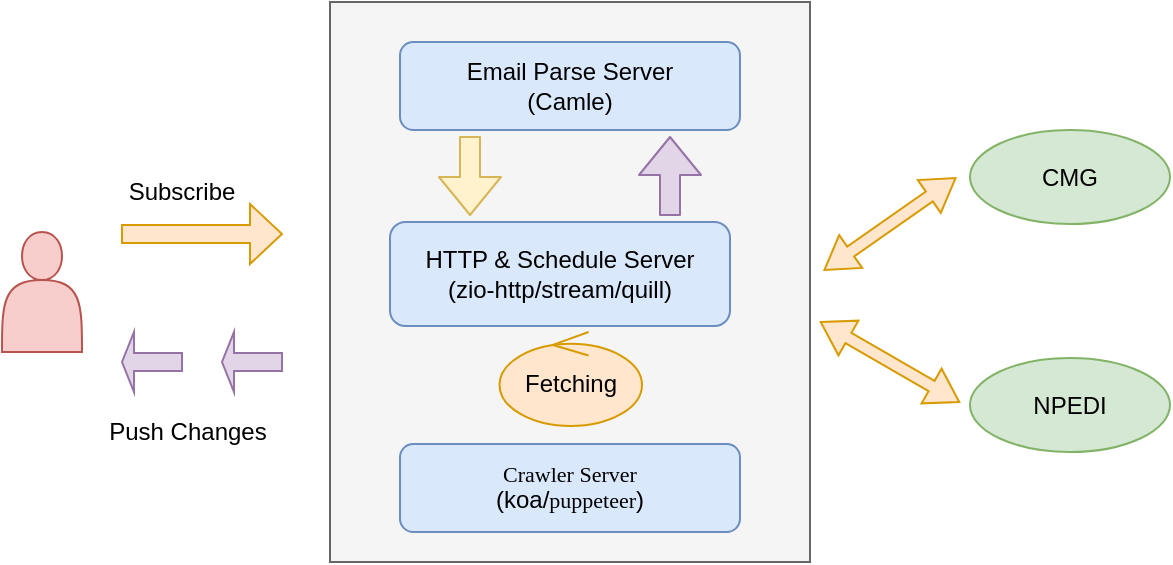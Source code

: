 <mxfile version="14.5.1" type="device" pages="2"><diagram id="C5RBs43oDa-KdzZeNtuy" name="full"><mxGraphModel dx="1285" dy="609" grid="0" gridSize="10" guides="1" tooltips="1" connect="1" arrows="1" fold="1" page="0" pageScale="1" pageWidth="827" pageHeight="1169" math="0" shadow="0"><root><mxCell id="WIyWlLk6GJQsqaUBKTNV-0"/><mxCell id="WIyWlLk6GJQsqaUBKTNV-1" parent="WIyWlLk6GJQsqaUBKTNV-0"/><mxCell id="VNQuZ3W_LOYC1Lh5mHfU-0" value="" style="rounded=0;whiteSpace=wrap;html=1;fillColor=#f5f5f5;strokeColor=#666666;fontColor=#333333;" vertex="1" parent="WIyWlLk6GJQsqaUBKTNV-1"><mxGeometry x="40" y="108" width="240" height="280" as="geometry"/></mxCell><mxCell id="VNQuZ3W_LOYC1Lh5mHfU-18" value="NPEDI" style="ellipse;whiteSpace=wrap;html=1;fillColor=#d5e8d4;strokeColor=#82b366;" vertex="1" parent="WIyWlLk6GJQsqaUBKTNV-1"><mxGeometry x="360" y="286" width="100" height="47" as="geometry"/></mxCell><mxCell id="VNQuZ3W_LOYC1Lh5mHfU-22" value="" style="shape=actor;whiteSpace=wrap;html=1;fillColor=#f8cecc;strokeColor=#b85450;" vertex="1" parent="WIyWlLk6GJQsqaUBKTNV-1"><mxGeometry x="-124" y="223" width="40" height="60" as="geometry"/></mxCell><mxCell id="VNQuZ3W_LOYC1Lh5mHfU-23" value="" style="shape=singleArrow;whiteSpace=wrap;html=1;fillColor=#ffe6cc;strokeColor=#d79b00;" vertex="1" parent="WIyWlLk6GJQsqaUBKTNV-1"><mxGeometry x="-64" y="209" width="80" height="30" as="geometry"/></mxCell><mxCell id="VNQuZ3W_LOYC1Lh5mHfU-24" value="" style="shape=singleArrow;whiteSpace=wrap;html=1;rotation=-180;fillColor=#e1d5e7;strokeColor=#9673a6;" vertex="1" parent="WIyWlLk6GJQsqaUBKTNV-1"><mxGeometry x="-64" y="273" width="30" height="30" as="geometry"/></mxCell><mxCell id="VNQuZ3W_LOYC1Lh5mHfU-26" value="Subscribe" style="text;html=1;strokeColor=none;fillColor=none;align=center;verticalAlign=middle;whiteSpace=wrap;rounded=0;" vertex="1" parent="WIyWlLk6GJQsqaUBKTNV-1"><mxGeometry x="-54" y="193" width="40" height="20" as="geometry"/></mxCell><mxCell id="VNQuZ3W_LOYC1Lh5mHfU-27" value="" style="shape=singleArrow;whiteSpace=wrap;html=1;rotation=-180;fillColor=#e1d5e7;strokeColor=#9673a6;" vertex="1" parent="WIyWlLk6GJQsqaUBKTNV-1"><mxGeometry x="-14" y="273" width="30" height="30" as="geometry"/></mxCell><mxCell id="VNQuZ3W_LOYC1Lh5mHfU-28" value="Push Changes" style="text;html=1;strokeColor=none;fillColor=none;align=center;verticalAlign=middle;whiteSpace=wrap;rounded=0;" vertex="1" parent="WIyWlLk6GJQsqaUBKTNV-1"><mxGeometry x="-81" y="313" width="100" height="20" as="geometry"/></mxCell><mxCell id="VNQuZ3W_LOYC1Lh5mHfU-30" value="Email Parse Server&lt;br&gt;(Camle)" style="rounded=1;whiteSpace=wrap;html=1;fillColor=#dae8fc;strokeColor=#6c8ebf;" vertex="1" parent="WIyWlLk6GJQsqaUBKTNV-1"><mxGeometry x="75" y="128" width="170" height="44" as="geometry"/></mxCell><mxCell id="VNQuZ3W_LOYC1Lh5mHfU-31" value="HTTP &amp;amp; Schedule Server&lt;br&gt;(zio-http/stream/quill)" style="rounded=1;whiteSpace=wrap;html=1;fillColor=#dae8fc;strokeColor=#6c8ebf;" vertex="1" parent="WIyWlLk6GJQsqaUBKTNV-1"><mxGeometry x="70" y="218" width="170" height="52" as="geometry"/></mxCell><mxCell id="VNQuZ3W_LOYC1Lh5mHfU-32" value="&lt;p class=&quot;p1&quot; style=&quot;margin: 0px ; font-stretch: normal ; font-size: 11px ; line-height: normal ; font-family: &amp;#34;menlo&amp;#34;&quot;&gt;&lt;span class=&quot;s1&quot;&gt;Crawler Server&lt;/span&gt;&lt;/p&gt;(koa/&lt;span style=&quot;font-family: &amp;#34;menlo&amp;#34; ; font-size: 11px&quot;&gt;puppeteer&lt;/span&gt;&lt;span&gt;)&lt;/span&gt;" style="rounded=1;whiteSpace=wrap;html=1;fillColor=#dae8fc;strokeColor=#6c8ebf;" vertex="1" parent="WIyWlLk6GJQsqaUBKTNV-1"><mxGeometry x="75" y="329" width="170" height="44" as="geometry"/></mxCell><mxCell id="VNQuZ3W_LOYC1Lh5mHfU-34" value="" style="shape=flexArrow;endArrow=classic;html=1;fillColor=#fff2cc;strokeColor=#d6b656;" edge="1" parent="WIyWlLk6GJQsqaUBKTNV-1"><mxGeometry width="50" height="50" relative="1" as="geometry"><mxPoint x="110" y="175" as="sourcePoint"/><mxPoint x="110" y="215" as="targetPoint"/></mxGeometry></mxCell><mxCell id="VNQuZ3W_LOYC1Lh5mHfU-36" value="" style="shape=flexArrow;endArrow=classic;html=1;fillColor=#e1d5e7;strokeColor=#9673a6;" edge="1" parent="WIyWlLk6GJQsqaUBKTNV-1"><mxGeometry width="50" height="50" relative="1" as="geometry"><mxPoint x="210" y="215" as="sourcePoint"/><mxPoint x="210" y="175" as="targetPoint"/></mxGeometry></mxCell><mxCell id="VNQuZ3W_LOYC1Lh5mHfU-38" value="" style="shape=doubleArrow;whiteSpace=wrap;html=1;rotation=30;fillColor=#ffe6cc;strokeColor=#d79b00;" vertex="1" parent="WIyWlLk6GJQsqaUBKTNV-1"><mxGeometry x="280" y="278" width="80" height="20" as="geometry"/></mxCell><mxCell id="VNQuZ3W_LOYC1Lh5mHfU-39" value="" style="shape=doubleArrow;whiteSpace=wrap;html=1;rotation=-35;fillColor=#ffe6cc;strokeColor=#d79b00;" vertex="1" parent="WIyWlLk6GJQsqaUBKTNV-1"><mxGeometry x="280" y="209" width="80" height="20" as="geometry"/></mxCell><mxCell id="VNQuZ3W_LOYC1Lh5mHfU-43" value="Fetching" style="ellipse;shape=umlControl;whiteSpace=wrap;html=1;fillColor=#ffe6cc;strokeColor=#d79b00;" vertex="1" parent="WIyWlLk6GJQsqaUBKTNV-1"><mxGeometry x="124.75" y="273" width="71.25" height="47" as="geometry"/></mxCell><mxCell id="VNQuZ3W_LOYC1Lh5mHfU-45" value="CMG" style="ellipse;whiteSpace=wrap;html=1;fillColor=#d5e8d4;strokeColor=#82b366;" vertex="1" parent="WIyWlLk6GJQsqaUBKTNV-1"><mxGeometry x="360" y="172" width="100" height="47" as="geometry"/></mxCell></root></mxGraphModel></diagram><diagram id="FBwHOdfz96-Zh_PNuPfN" name="http"><mxGraphModel dx="1106" dy="761" grid="1" gridSize="10" guides="1" tooltips="1" connect="1" arrows="1" fold="1" page="1" pageScale="1" pageWidth="827" pageHeight="1169" math="0" shadow="0"><root><mxCell id="MUoryE-6azTct_64oWYj-0"/><mxCell id="MUoryE-6azTct_64oWYj-1" parent="MUoryE-6azTct_64oWYj-0"/><mxCell id="nG2rKOu2TTPwbUQK4eVV-0" value="" style="rounded=0;whiteSpace=wrap;html=1;" vertex="1" parent="MUoryE-6azTct_64oWYj-1"><mxGeometry x="200" y="280" width="400" height="280" as="geometry"/></mxCell><mxCell id="nG2rKOu2TTPwbUQK4eVV-1" value="" style="rounded=1;whiteSpace=wrap;html=1;" vertex="1" parent="MUoryE-6azTct_64oWYj-1"><mxGeometry x="220" y="340" width="150" height="110" as="geometry"/></mxCell><mxCell id="nG2rKOu2TTPwbUQK4eVV-2" value="" style="rounded=1;whiteSpace=wrap;html=1;" vertex="1" parent="MUoryE-6azTct_64oWYj-1"><mxGeometry x="430" y="340" width="150" height="110" as="geometry"/></mxCell><mxCell id="nG2rKOu2TTPwbUQK4eVV-3" value="DB basic on zio-quill" style="rounded=1;whiteSpace=wrap;html=1;" vertex="1" parent="MUoryE-6azTct_64oWYj-1"><mxGeometry x="220" y="480" width="360" height="60" as="geometry"/></mxCell></root></mxGraphModel></diagram></mxfile>